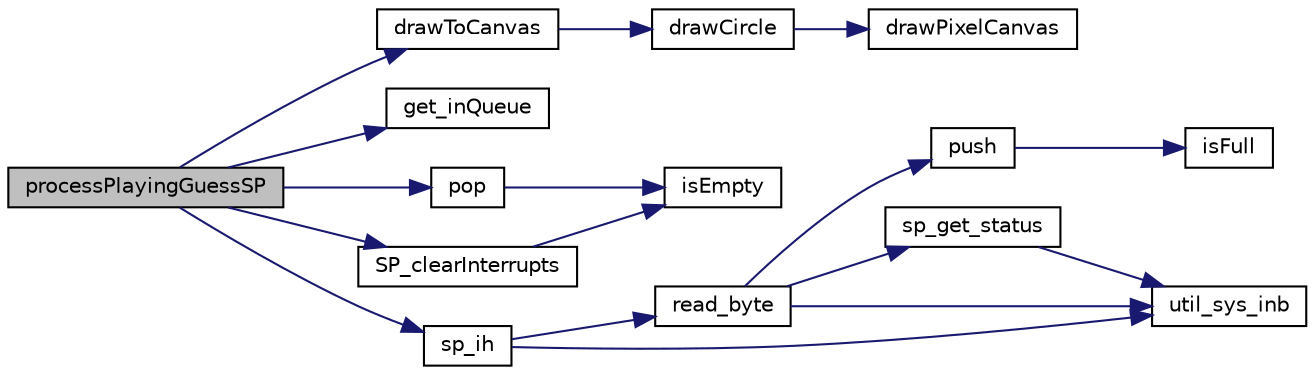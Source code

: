 digraph "processPlayingGuessSP"
{
 // LATEX_PDF_SIZE
  edge [fontname="Helvetica",fontsize="10",labelfontname="Helvetica",labelfontsize="10"];
  node [fontname="Helvetica",fontsize="10",shape=record];
  rankdir="LR";
  Node1 [label="processPlayingGuessSP",height=0.2,width=0.4,color="black", fillcolor="grey75", style="filled", fontcolor="black",tooltip="This function determines what a given byte received from the serial port should be used for while pla..."];
  Node1 -> Node2 [color="midnightblue",fontsize="10",style="solid"];
  Node2 [label="drawToCanvas",height=0.2,width=0.4,color="black", fillcolor="white", style="filled",URL="$graphics_8c.html#aef6afec6ec4db03339ba38050ab30052",tooltip="This function draws a line between two points on the drawing canvas."];
  Node2 -> Node3 [color="midnightblue",fontsize="10",style="solid"];
  Node3 [label="drawCircle",height=0.2,width=0.4,color="black", fillcolor="white", style="filled",URL="$graphics_8c.html#ac5384a5742642a69b2f08ffaad875298",tooltip="This function draws a circle on the drawing canvas."];
  Node3 -> Node4 [color="midnightblue",fontsize="10",style="solid"];
  Node4 [label="drawPixelCanvas",height=0.2,width=0.4,color="black", fillcolor="white", style="filled",URL="$graphics_8c.html#a9796639951073aea987e7c43c6f5d6ff",tooltip="This function draws a pixel on the drawing canvas."];
  Node1 -> Node5 [color="midnightblue",fontsize="10",style="solid"];
  Node5 [label="get_inQueue",height=0.2,width=0.4,color="black", fillcolor="white", style="filled",URL="$serial_port_8c.html#a395975f2e8822bbc842adbf64873623f",tooltip="This function is used to get the received data queue."];
  Node1 -> Node6 [color="midnightblue",fontsize="10",style="solid"];
  Node6 [label="pop",height=0.2,width=0.4,color="black", fillcolor="white", style="filled",URL="$queue_8c.html#ab0a7af1151628d3b2580f6da46706fce",tooltip=" "];
  Node6 -> Node7 [color="midnightblue",fontsize="10",style="solid"];
  Node7 [label="isEmpty",height=0.2,width=0.4,color="black", fillcolor="white", style="filled",URL="$queue_8c.html#a29cc47cb6982704e8c4045db0927b888",tooltip=" "];
  Node1 -> Node8 [color="midnightblue",fontsize="10",style="solid"];
  Node8 [label="SP_clearInterrupts",height=0.2,width=0.4,color="black", fillcolor="white", style="filled",URL="$serial_port_8c.html#aeaa3f7885cf1173c43a4f70f58c9abfd",tooltip="The function prepares the queue and FCR for the next interruptiom, it empties the queue to prevent er..."];
  Node8 -> Node7 [color="midnightblue",fontsize="10",style="solid"];
  Node1 -> Node9 [color="midnightblue",fontsize="10",style="solid"];
  Node9 [label="sp_ih",height=0.2,width=0.4,color="black", fillcolor="white", style="filled",URL="$serial_port_8c.html#af6cc263493df7caac7bd7d0be6b50635",tooltip="Serial ports's interrupt handler."];
  Node9 -> Node10 [color="midnightblue",fontsize="10",style="solid"];
  Node10 [label="read_byte",height=0.2,width=0.4,color="black", fillcolor="white", style="filled",URL="$serial_port_8c.html#a0f2fa0bd6d33cf6b49390a96ff0192e5",tooltip="This function reads a byte from the serial port and pushes it to the received data queue."];
  Node10 -> Node11 [color="midnightblue",fontsize="10",style="solid"];
  Node11 [label="push",height=0.2,width=0.4,color="black", fillcolor="white", style="filled",URL="$queue_8c.html#a25897dd8dc27d857546b0d3f81058d8c",tooltip=" "];
  Node11 -> Node12 [color="midnightblue",fontsize="10",style="solid"];
  Node12 [label="isFull",height=0.2,width=0.4,color="black", fillcolor="white", style="filled",URL="$queue_8c.html#a3f2350d97e2b928dece5642ebfc1d173",tooltip=" "];
  Node10 -> Node13 [color="midnightblue",fontsize="10",style="solid"];
  Node13 [label="sp_get_status",height=0.2,width=0.4,color="black", fillcolor="white", style="filled",URL="$serial_port_8c.html#a345aef3f6a10f62322b353279a08d690",tooltip="This function reads the status of the serial port."];
  Node13 -> Node14 [color="midnightblue",fontsize="10",style="solid"];
  Node14 [label="util_sys_inb",height=0.2,width=0.4,color="black", fillcolor="white", style="filled",URL="$utils_8c.html#a79a031a8611f5b2d6afa4158e92b0fb4",tooltip="This function reads from the specified port and transforms the recevied value into an 8 bit number;."];
  Node10 -> Node14 [color="midnightblue",fontsize="10",style="solid"];
  Node9 -> Node14 [color="midnightblue",fontsize="10",style="solid"];
}
